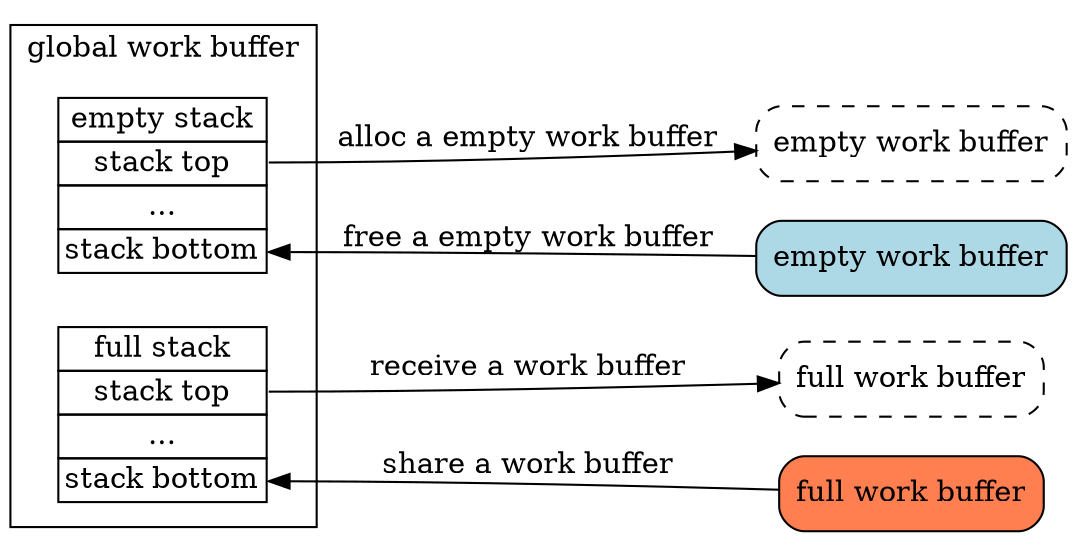 digraph t {
	rankdir = LR
	size = "8,5"
	subgraph cluster_global {
		label = "global work buffer"
		node [shape = "plaintext"];
		es [label = <
		<table border="0" cellborder="1" cellspacing="0" align="left">
		<tr>
		<td>empty stack</td>
		</tr>
		<tr>
		<td port="top">stack top</td>
		</tr>
		<tr>
		<td>...</td>
		</tr>
		<tr>
		<td port="bottom">stack bottom</td>
		</tr>
		</table>
		>];

		fs [label = <
		<table border="0" cellborder="1" cellspacing="0" align="left">
		<tr>
		<td>full stack</td>
		</tr>
		<tr>
		<td port="top">stack top</td>
		</tr>
		<tr>
		<td>...</td>
		</tr>
		<tr>
		<td port="bottom">stack bottom</td>
		</tr>
		</table>
		>];
	}
	fb -> fs:bottom [label = "share a work buffer"];
	fs:top -> fb1 [label = "receive a work buffer"];
	eb -> es:bottom [label = "free a empty work buffer"];
	es:top -> eb1 [label = "alloc a empty work buffer"];
	fb [label = "full work buffer", shape = "Mrecord", style = "filled", fillcolor = "coral"];
	fb1 [label = "full work buffer", shape = "Mrecord", style = "dashed", fillcolor = "coral"];
	eb [label = "empty work buffer", shape = "Mrecord", style = "filled", fillcolor = "lightblue"];
	eb1 [label = "empty work buffer", shape = "Mrecord", style = "dashed", fillcolor = "lightblue"];
	{rank = "same"; fb; fb1};
	{rank = "same"; eb; eb1};
}
